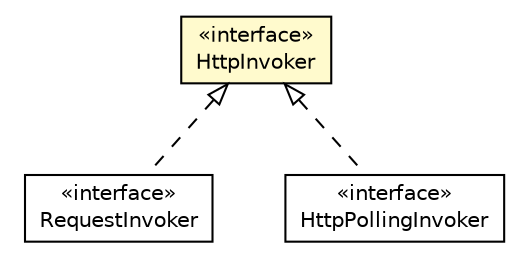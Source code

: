 #!/usr/local/bin/dot
#
# Class diagram 
# Generated by UMLGraph version R5_6-24-gf6e263 (http://www.umlgraph.org/)
#

digraph G {
	edge [fontname="Helvetica",fontsize=10,labelfontname="Helvetica",labelfontsize=10];
	node [fontname="Helvetica",fontsize=10,shape=plaintext];
	nodesep=0.25;
	ranksep=0.5;
	// io.reinert.requestor.core.RequestInvoker
	c34416 [label=<<table title="io.reinert.requestor.core.RequestInvoker" border="0" cellborder="1" cellspacing="0" cellpadding="2" port="p" href="./RequestInvoker.html">
		<tr><td><table border="0" cellspacing="0" cellpadding="1">
<tr><td align="center" balign="center"> &#171;interface&#187; </td></tr>
<tr><td align="center" balign="center"> RequestInvoker </td></tr>
		</table></td></tr>
		</table>>, URL="./RequestInvoker.html", fontname="Helvetica", fontcolor="black", fontsize=10.0];
	// io.reinert.requestor.core.HttpInvoker
	c34440 [label=<<table title="io.reinert.requestor.core.HttpInvoker" border="0" cellborder="1" cellspacing="0" cellpadding="2" port="p" bgcolor="lemonChiffon" href="./HttpInvoker.html">
		<tr><td><table border="0" cellspacing="0" cellpadding="1">
<tr><td align="center" balign="center"> &#171;interface&#187; </td></tr>
<tr><td align="center" balign="center"> HttpInvoker </td></tr>
		</table></td></tr>
		</table>>, URL="./HttpInvoker.html", fontname="Helvetica", fontcolor="black", fontsize=10.0];
	// io.reinert.requestor.core.HttpPollingInvoker
	c34441 [label=<<table title="io.reinert.requestor.core.HttpPollingInvoker" border="0" cellborder="1" cellspacing="0" cellpadding="2" port="p" href="./HttpPollingInvoker.html">
		<tr><td><table border="0" cellspacing="0" cellpadding="1">
<tr><td align="center" balign="center"> &#171;interface&#187; </td></tr>
<tr><td align="center" balign="center"> HttpPollingInvoker </td></tr>
		</table></td></tr>
		</table>>, URL="./HttpPollingInvoker.html", fontname="Helvetica", fontcolor="black", fontsize=10.0];
	//io.reinert.requestor.core.RequestInvoker implements io.reinert.requestor.core.HttpInvoker
	c34440:p -> c34416:p [dir=back,arrowtail=empty,style=dashed];
	//io.reinert.requestor.core.HttpPollingInvoker implements io.reinert.requestor.core.HttpInvoker
	c34440:p -> c34441:p [dir=back,arrowtail=empty,style=dashed];
}

